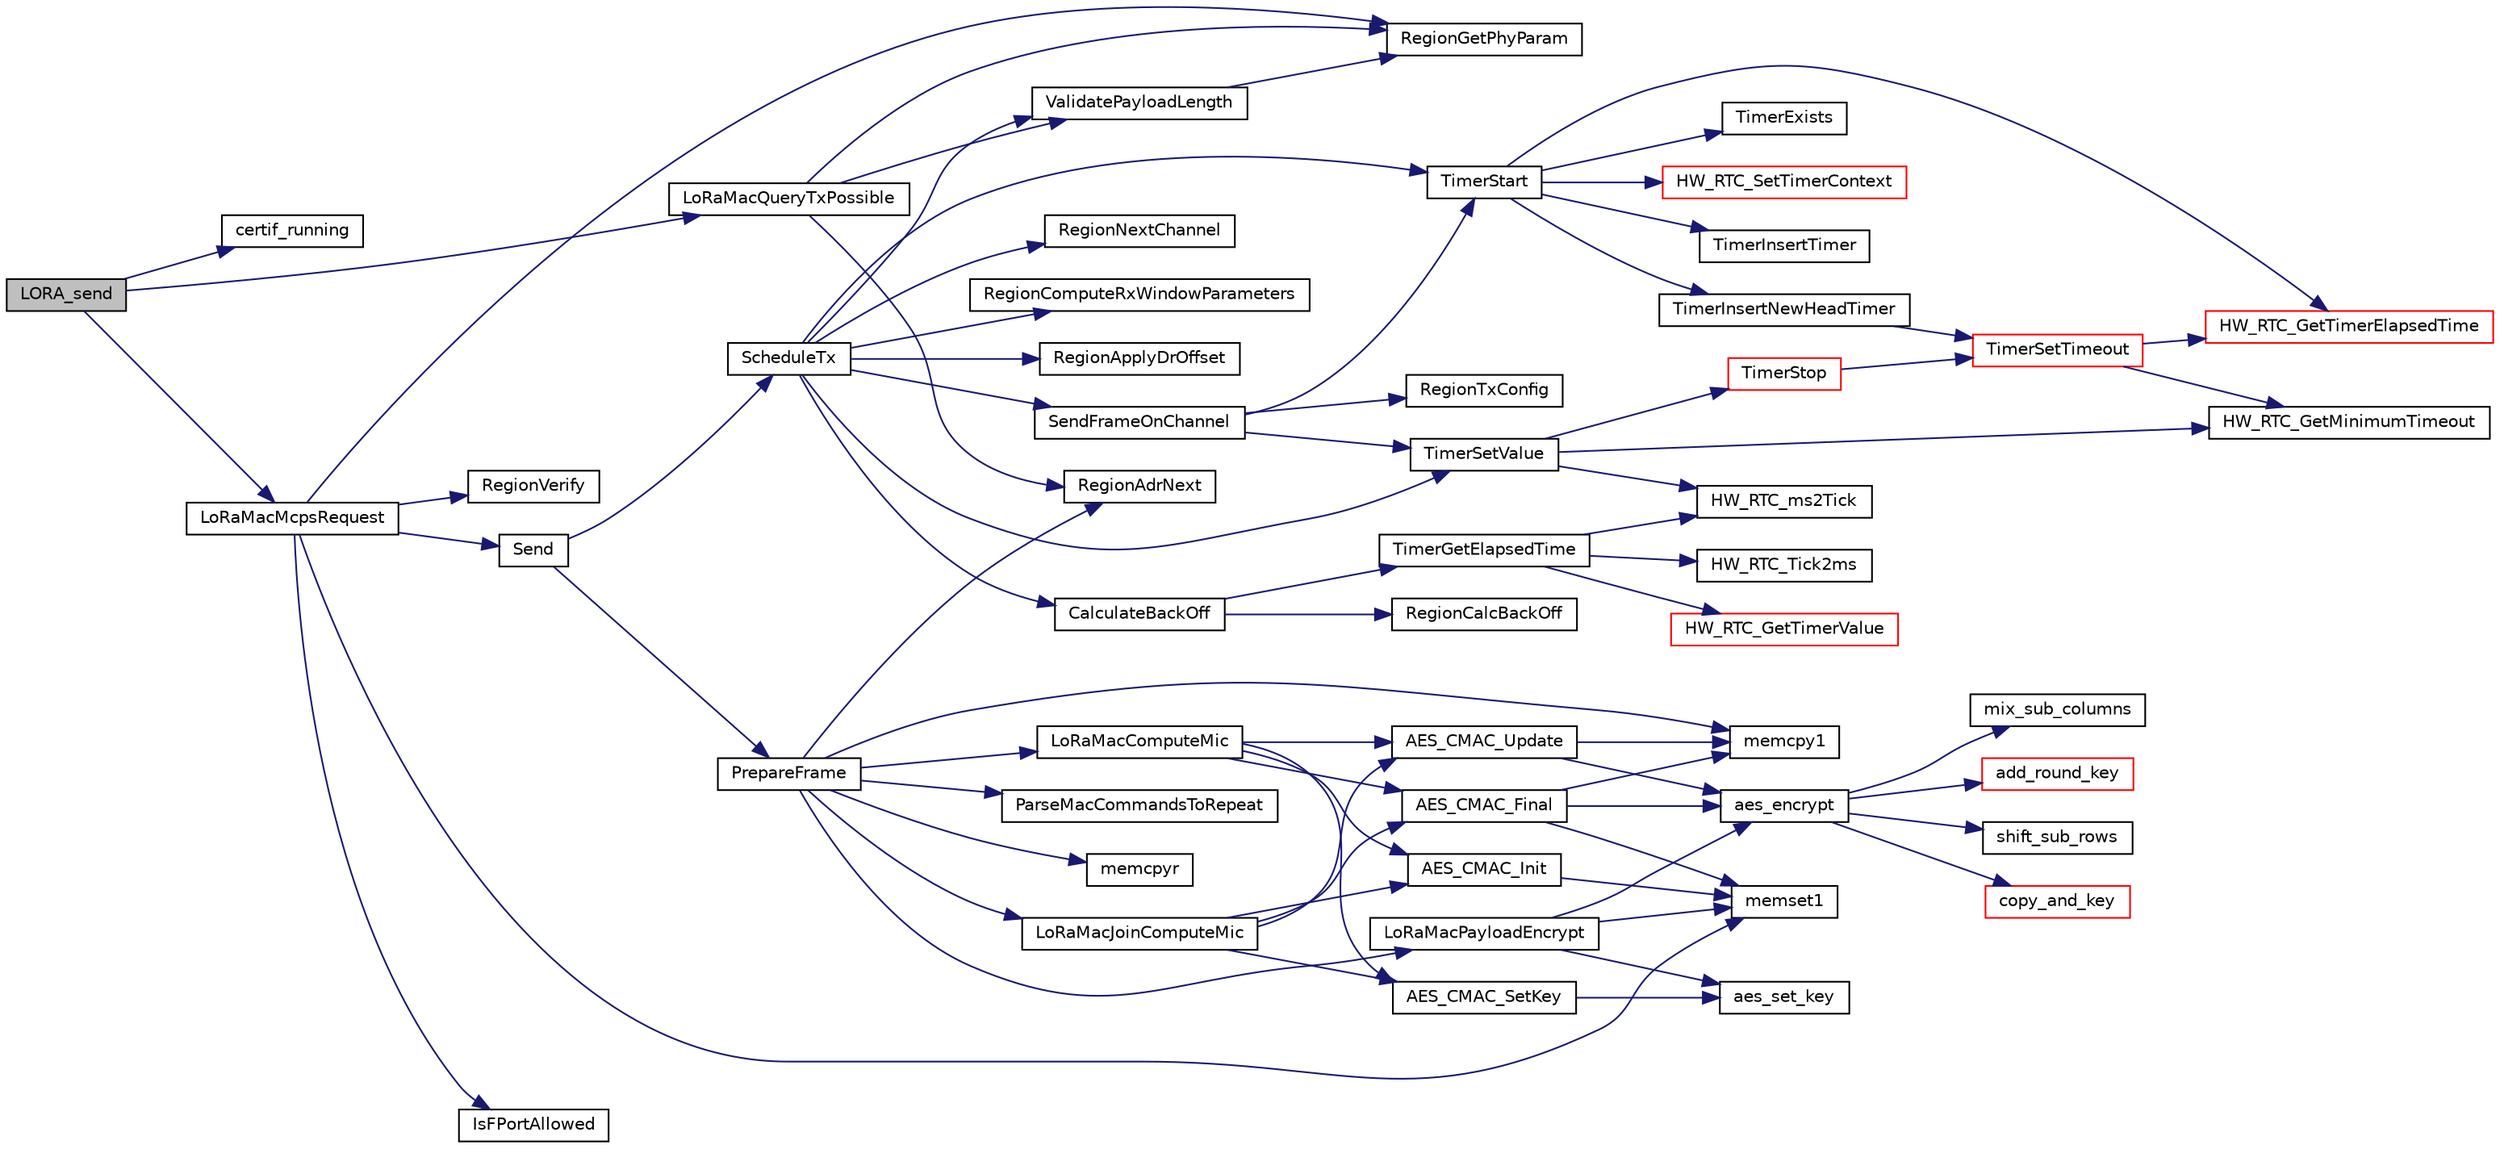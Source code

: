 digraph "LORA_send"
{
  edge [fontname="Helvetica",fontsize="10",labelfontname="Helvetica",labelfontsize="10"];
  node [fontname="Helvetica",fontsize="10",shape=record];
  rankdir="LR";
  Node226 [label="LORA_send",height=0.2,width=0.4,color="black", fillcolor="grey75", style="filled", fontcolor="black"];
  Node226 -> Node227 [color="midnightblue",fontsize="10",style="solid"];
  Node227 [label="certif_running",height=0.2,width=0.4,color="black", fillcolor="white", style="filled",URL="$lora-test_8c.html#ae856642063d609fa42633f12c85fa318"];
  Node226 -> Node228 [color="midnightblue",fontsize="10",style="solid"];
  Node228 [label="LoRaMacQueryTxPossible",height=0.2,width=0.4,color="black", fillcolor="white", style="filled",URL="$group___l_o_r_a_m_a_c.html#ga8b0aeaf75f9404ce01da9b202252c231",tooltip="Queries the LoRaMAC if it is possible to send the next frame with a given payload size..."];
  Node228 -> Node229 [color="midnightblue",fontsize="10",style="solid"];
  Node229 [label="RegionAdrNext",height=0.2,width=0.4,color="black", fillcolor="white", style="filled",URL="$group___r_e_g_i_o_n.html#ga08cac64beeadd0555460ca5e756a0792",tooltip="Calculates the next datarate to set, when ADR is on or off. "];
  Node228 -> Node230 [color="midnightblue",fontsize="10",style="solid"];
  Node230 [label="RegionGetPhyParam",height=0.2,width=0.4,color="black", fillcolor="white", style="filled",URL="$group___r_e_g_i_o_n.html#gafbd084611ba512035a6cbe7f3aa5857b",tooltip="The function gets a value of a specific phy attribute. "];
  Node228 -> Node231 [color="midnightblue",fontsize="10",style="solid"];
  Node231 [label="ValidatePayloadLength",height=0.2,width=0.4,color="black", fillcolor="white", style="filled",URL="$_lo_ra_mac_8c.html#ab496fc8c52b4322c7735a8a38c815c89",tooltip="Validates if the payload fits into the frame, taking the datarate into account. "];
  Node231 -> Node230 [color="midnightblue",fontsize="10",style="solid"];
  Node226 -> Node232 [color="midnightblue",fontsize="10",style="solid"];
  Node232 [label="LoRaMacMcpsRequest",height=0.2,width=0.4,color="black", fillcolor="white", style="filled",URL="$group___l_o_r_a_m_a_c.html#ga79768f8a3c22aaff84d4dfcc77ad508c",tooltip="LoRaMAC MCPS-Request "];
  Node232 -> Node233 [color="midnightblue",fontsize="10",style="solid"];
  Node233 [label="memset1",height=0.2,width=0.4,color="black", fillcolor="white", style="filled",URL="$utilities_8c.html#a272ed6d691263d9762c98ed720b1fa3a",tooltip="Set size elements of dst array with value "];
  Node232 -> Node234 [color="midnightblue",fontsize="10",style="solid"];
  Node234 [label="IsFPortAllowed",height=0.2,width=0.4,color="black", fillcolor="white", style="filled",URL="$_lo_ra_mac_8c.html#a1450f450bbea448d9a5235f86aa367ca",tooltip="Resets MAC specific parameters to default "];
  Node232 -> Node230 [color="midnightblue",fontsize="10",style="solid"];
  Node232 -> Node235 [color="midnightblue",fontsize="10",style="solid"];
  Node235 [label="RegionVerify",height=0.2,width=0.4,color="black", fillcolor="white", style="filled",URL="$group___r_e_g_i_o_n.html#ga7c1ff626bc1131889fa8de3197a1093a",tooltip="Verifies a parameter. "];
  Node232 -> Node236 [color="midnightblue",fontsize="10",style="solid"];
  Node236 [label="Send",height=0.2,width=0.4,color="black", fillcolor="white", style="filled",URL="$_lo_ra_mac_8c.html#a1d5d30b5cbe0349bab89375480c377bf",tooltip="LoRaMAC layer generic send frame "];
  Node236 -> Node237 [color="midnightblue",fontsize="10",style="solid"];
  Node237 [label="PrepareFrame",height=0.2,width=0.4,color="black", fillcolor="white", style="filled",URL="$_lo_ra_mac_8c.html#a1c2e41a970de949b0b59a8177cb8ef29",tooltip="LoRaMAC layer frame buffer initialization "];
  Node237 -> Node238 [color="midnightblue",fontsize="10",style="solid"];
  Node238 [label="memcpyr",height=0.2,width=0.4,color="black", fillcolor="white", style="filled",URL="$utilities_8c.html#a0cb4146b2cc797dcabcb7b0d50c64558",tooltip="Copies size elements of src array to dst array reversing the byte order "];
  Node237 -> Node239 [color="midnightblue",fontsize="10",style="solid"];
  Node239 [label="LoRaMacJoinComputeMic",height=0.2,width=0.4,color="black", fillcolor="white", style="filled",URL="$group___l_o_r_a_m_a_c___c_r_y_p_t_o.html#gac9216af326316c9e7f207d4e73aed199"];
  Node239 -> Node240 [color="midnightblue",fontsize="10",style="solid"];
  Node240 [label="AES_CMAC_Init",height=0.2,width=0.4,color="black", fillcolor="white", style="filled",URL="$cmac_8c.html#a0344ba56e27c8029332069892af08737"];
  Node240 -> Node233 [color="midnightblue",fontsize="10",style="solid"];
  Node239 -> Node241 [color="midnightblue",fontsize="10",style="solid"];
  Node241 [label="AES_CMAC_SetKey",height=0.2,width=0.4,color="black", fillcolor="white", style="filled",URL="$cmac_8c.html#a0cbe43f8858ba5fbf5bbd5f03e362170"];
  Node241 -> Node242 [color="midnightblue",fontsize="10",style="solid"];
  Node242 [label="aes_set_key",height=0.2,width=0.4,color="black", fillcolor="white", style="filled",URL="$aes_8c.html#a0ffc37ee1bbb50e7147bf6e7de5d73a1"];
  Node239 -> Node243 [color="midnightblue",fontsize="10",style="solid"];
  Node243 [label="AES_CMAC_Update",height=0.2,width=0.4,color="black", fillcolor="white", style="filled",URL="$cmac_8c.html#ad1be03bf3df1635dd5cbf8943f4d04f6"];
  Node243 -> Node244 [color="midnightblue",fontsize="10",style="solid"];
  Node244 [label="memcpy1",height=0.2,width=0.4,color="black", fillcolor="white", style="filled",URL="$utilities_8c.html#abfbe672c7136122f16c9214bc4ba8d21",tooltip="Copies size elements of src array to dst array "];
  Node243 -> Node245 [color="midnightblue",fontsize="10",style="solid"];
  Node245 [label="aes_encrypt",height=0.2,width=0.4,color="black", fillcolor="white", style="filled",URL="$aes_8c.html#ac88fd4e9cb53f78713a8fce1a6fcffc0"];
  Node245 -> Node246 [color="midnightblue",fontsize="10",style="solid"];
  Node246 [label="copy_and_key",height=0.2,width=0.4,color="red", fillcolor="white", style="filled",URL="$aes_8c.html#a8166c0ad4d3789a4d2f4e83a3e5e4d97"];
  Node245 -> Node248 [color="midnightblue",fontsize="10",style="solid"];
  Node248 [label="mix_sub_columns",height=0.2,width=0.4,color="black", fillcolor="white", style="filled",URL="$aes_8c.html#afa9f83c53abecf3a81de7cb31ef04712"];
  Node245 -> Node249 [color="midnightblue",fontsize="10",style="solid"];
  Node249 [label="add_round_key",height=0.2,width=0.4,color="red", fillcolor="white", style="filled",URL="$aes_8c.html#ae1911494dc4fea7f043ff14aac0b9b6d"];
  Node245 -> Node250 [color="midnightblue",fontsize="10",style="solid"];
  Node250 [label="shift_sub_rows",height=0.2,width=0.4,color="black", fillcolor="white", style="filled",URL="$aes_8c.html#a7b4821df13a3c7109fe5a6d588f0f9d3"];
  Node239 -> Node251 [color="midnightblue",fontsize="10",style="solid"];
  Node251 [label="AES_CMAC_Final",height=0.2,width=0.4,color="black", fillcolor="white", style="filled",URL="$cmac_8c.html#a8ea4da33d50984199d8a91bc0ab86b15"];
  Node251 -> Node233 [color="midnightblue",fontsize="10",style="solid"];
  Node251 -> Node245 [color="midnightblue",fontsize="10",style="solid"];
  Node251 -> Node244 [color="midnightblue",fontsize="10",style="solid"];
  Node237 -> Node229 [color="midnightblue",fontsize="10",style="solid"];
  Node237 -> Node244 [color="midnightblue",fontsize="10",style="solid"];
  Node237 -> Node252 [color="midnightblue",fontsize="10",style="solid"];
  Node252 [label="ParseMacCommandsToRepeat",height=0.2,width=0.4,color="black", fillcolor="white", style="filled",URL="$_lo_ra_mac_8c.html#a728bf951414ad5fdec0889f761f05962",tooltip="Parses the MAC commands which must be repeated. "];
  Node237 -> Node253 [color="midnightblue",fontsize="10",style="solid"];
  Node253 [label="LoRaMacPayloadEncrypt",height=0.2,width=0.4,color="black", fillcolor="white", style="filled",URL="$group___l_o_r_a_m_a_c___c_r_y_p_t_o.html#ga50339e60abea2186ca7e584b489718b1"];
  Node253 -> Node233 [color="midnightblue",fontsize="10",style="solid"];
  Node253 -> Node242 [color="midnightblue",fontsize="10",style="solid"];
  Node253 -> Node245 [color="midnightblue",fontsize="10",style="solid"];
  Node237 -> Node254 [color="midnightblue",fontsize="10",style="solid"];
  Node254 [label="LoRaMacComputeMic",height=0.2,width=0.4,color="black", fillcolor="white", style="filled",URL="$group___l_o_r_a_m_a_c___c_r_y_p_t_o.html#ga6ee265070494b83255e7fdc4dff985da",tooltip="Computes the LoRaMAC frame MIC field "];
  Node254 -> Node240 [color="midnightblue",fontsize="10",style="solid"];
  Node254 -> Node241 [color="midnightblue",fontsize="10",style="solid"];
  Node254 -> Node243 [color="midnightblue",fontsize="10",style="solid"];
  Node254 -> Node251 [color="midnightblue",fontsize="10",style="solid"];
  Node236 -> Node255 [color="midnightblue",fontsize="10",style="solid"];
  Node255 [label="ScheduleTx",height=0.2,width=0.4,color="black", fillcolor="white", style="filled",URL="$_lo_ra_mac_8c.html#afac9f47df560a2c63ebe868fcf531716"];
  Node255 -> Node256 [color="midnightblue",fontsize="10",style="solid"];
  Node256 [label="CalculateBackOff",height=0.2,width=0.4,color="black", fillcolor="white", style="filled",URL="$_lo_ra_mac_8c.html#ab13ebc898e6d4ecbb3deb43bf12e22cf"];
  Node256 -> Node257 [color="midnightblue",fontsize="10",style="solid"];
  Node257 [label="TimerGetElapsedTime",height=0.2,width=0.4,color="black", fillcolor="white", style="filled",URL="$time_server_8c.html#a9ca7e27f3d6474daff63f2e093a2e91e",tooltip="Return the Time elapsed since a fix moment in Time "];
  Node257 -> Node258 [color="midnightblue",fontsize="10",style="solid"];
  Node258 [label="HW_RTC_GetTimerValue",height=0.2,width=0.4,color="red", fillcolor="white", style="filled",URL="$group___lory_s_d_k___r_t_c___functions.html#gad0d80bf1ac3a9704f4b4b9d672f38daa",tooltip="Get the RTC timer value "];
  Node257 -> Node260 [color="midnightblue",fontsize="10",style="solid"];
  Node260 [label="HW_RTC_ms2Tick",height=0.2,width=0.4,color="black", fillcolor="white", style="filled",URL="$group___lory_s_d_k___r_t_c___functions.html#gab105bfcf0c8b346a1b20b158b8f8a86e",tooltip="converts time in ms to time in ticks "];
  Node257 -> Node261 [color="midnightblue",fontsize="10",style="solid"];
  Node261 [label="HW_RTC_Tick2ms",height=0.2,width=0.4,color="black", fillcolor="white", style="filled",URL="$group___lory_s_d_k___r_t_c___functions.html#ga8db2858eda135777ea359e20185c8524",tooltip="converts time in ticks to time in ms "];
  Node256 -> Node262 [color="midnightblue",fontsize="10",style="solid"];
  Node262 [label="RegionCalcBackOff",height=0.2,width=0.4,color="black", fillcolor="white", style="filled",URL="$group___r_e_g_i_o_n.html#ga07cfd135a3e8f85e15a5424c07f71d67",tooltip="Calculates the back-off time. "];
  Node255 -> Node263 [color="midnightblue",fontsize="10",style="solid"];
  Node263 [label="RegionNextChannel",height=0.2,width=0.4,color="black", fillcolor="white", style="filled",URL="$group___r_e_g_i_o_n.html#ga627b895f8bdd552639820ddfcfaa698e",tooltip="Searches and set the next random available channel "];
  Node255 -> Node264 [color="midnightblue",fontsize="10",style="solid"];
  Node264 [label="TimerSetValue",height=0.2,width=0.4,color="black", fillcolor="white", style="filled",URL="$time_server_8c.html#ad56c30124de6deefb3e32bbee2a4ba46",tooltip="Set timer new timeout value "];
  Node264 -> Node260 [color="midnightblue",fontsize="10",style="solid"];
  Node264 -> Node265 [color="midnightblue",fontsize="10",style="solid"];
  Node265 [label="TimerStop",height=0.2,width=0.4,color="red", fillcolor="white", style="filled",URL="$time_server_8c.html#a8ae899c4e8a9abf49d825d6959aa6bcb",tooltip="Stops and removes the timer object from the list of timer events "];
  Node265 -> Node266 [color="midnightblue",fontsize="10",style="solid"];
  Node266 [label="TimerSetTimeout",height=0.2,width=0.4,color="red", fillcolor="white", style="filled",URL="$time_server_8c.html#af90925c5246bd6bbc2863d08d4cca3a9",tooltip="Sets a timeout with the duration \"timestamp\" "];
  Node266 -> Node267 [color="midnightblue",fontsize="10",style="solid"];
  Node267 [label="HW_RTC_GetMinimumTimeout",height=0.2,width=0.4,color="black", fillcolor="white", style="filled",URL="$group___lory_s_d_k___r_t_c___functions.html#ga254f9e5c17daff978fef15be01021c51",tooltip="Return the minimum timeout the RTC is able to handle "];
  Node266 -> Node268 [color="midnightblue",fontsize="10",style="solid"];
  Node268 [label="HW_RTC_GetTimerElapsedTime",height=0.2,width=0.4,color="red", fillcolor="white", style="filled",URL="$group___lory_s_d_k___r_t_c___functions.html#ga7961116aa831950b62a413ecbbcfb02a",tooltip="Get the RTC timer elapsed time since the last Reference was set "];
  Node264 -> Node267 [color="midnightblue",fontsize="10",style="solid"];
  Node255 -> Node274 [color="midnightblue",fontsize="10",style="solid"];
  Node274 [label="TimerStart",height=0.2,width=0.4,color="black", fillcolor="white", style="filled",URL="$time_server_8c.html#acd2c1f05aa1976f3bbedd389c8710a78",tooltip="Starts and adds the timer object to the list of timer events "];
  Node274 -> Node275 [color="midnightblue",fontsize="10",style="solid"];
  Node275 [label="TimerExists",height=0.2,width=0.4,color="black", fillcolor="white", style="filled",URL="$time_server_8c.html#a496e7edd41e6441d879e27d0043444f5",tooltip="Check if the Object to be added is not already in the list "];
  Node274 -> Node276 [color="midnightblue",fontsize="10",style="solid"];
  Node276 [label="HW_RTC_SetTimerContext",height=0.2,width=0.4,color="red", fillcolor="white", style="filled",URL="$group___lory_s_d_k___r_t_c___functions.html#gad0a54228cfe8473d90b901ebd76de1d5",tooltip="Set the RTC timer Reference "];
  Node274 -> Node277 [color="midnightblue",fontsize="10",style="solid"];
  Node277 [label="TimerInsertNewHeadTimer",height=0.2,width=0.4,color="black", fillcolor="white", style="filled",URL="$time_server_8c.html#abeff03f3b0a3356be8c833bb93d24458",tooltip="Adds or replace the head timer of the list. "];
  Node277 -> Node266 [color="midnightblue",fontsize="10",style="solid"];
  Node274 -> Node268 [color="midnightblue",fontsize="10",style="solid"];
  Node274 -> Node278 [color="midnightblue",fontsize="10",style="solid"];
  Node278 [label="TimerInsertTimer",height=0.2,width=0.4,color="black", fillcolor="white", style="filled",URL="$time_server_8c.html#a0901cb54acad3ea19d052c0d00d547e3",tooltip="Adds a timer to the list. "];
  Node255 -> Node279 [color="midnightblue",fontsize="10",style="solid"];
  Node279 [label="RegionComputeRxWindowParameters",height=0.2,width=0.4,color="black", fillcolor="white", style="filled",URL="$group___r_e_g_i_o_n.html#gabd3eb4e7db9b7987fabb9568f733a2b9"];
  Node255 -> Node280 [color="midnightblue",fontsize="10",style="solid"];
  Node280 [label="RegionApplyDrOffset",height=0.2,width=0.4,color="black", fillcolor="white", style="filled",URL="$group___r_e_g_i_o_n.html#gab62221e1ca566a89f4b450b30bfb95a7",tooltip="Computes new datarate according to the given offset "];
  Node255 -> Node231 [color="midnightblue",fontsize="10",style="solid"];
  Node255 -> Node281 [color="midnightblue",fontsize="10",style="solid"];
  Node281 [label="SendFrameOnChannel",height=0.2,width=0.4,color="black", fillcolor="white", style="filled",URL="$_lo_ra_mac_8c.html#a2a974677f0401e2575148082667331de",tooltip="LoRaMAC layer prepared frame buffer transmission with channel specification "];
  Node281 -> Node282 [color="midnightblue",fontsize="10",style="solid"];
  Node282 [label="RegionTxConfig",height=0.2,width=0.4,color="black", fillcolor="white", style="filled",URL="$group___r_e_g_i_o_n.html#ga9a4b01301e0f6f6880dc6a651c062ad0",tooltip="TX configuration. "];
  Node281 -> Node264 [color="midnightblue",fontsize="10",style="solid"];
  Node281 -> Node274 [color="midnightblue",fontsize="10",style="solid"];
}
